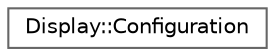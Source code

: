 digraph "Graphical Class Hierarchy"
{
 // LATEX_PDF_SIZE
  bgcolor="transparent";
  edge [fontname=Helvetica,fontsize=10,labelfontname=Helvetica,labelfontsize=10];
  node [fontname=Helvetica,fontsize=10,shape=box,height=0.2,width=0.4];
  rankdir="LR";
  Node0 [id="Node000000",label="Display::Configuration",height=0.2,width=0.4,color="grey40", fillcolor="white", style="filled",URL="$structDisplay_1_1Configuration.xhtml",tooltip=" "];
}

